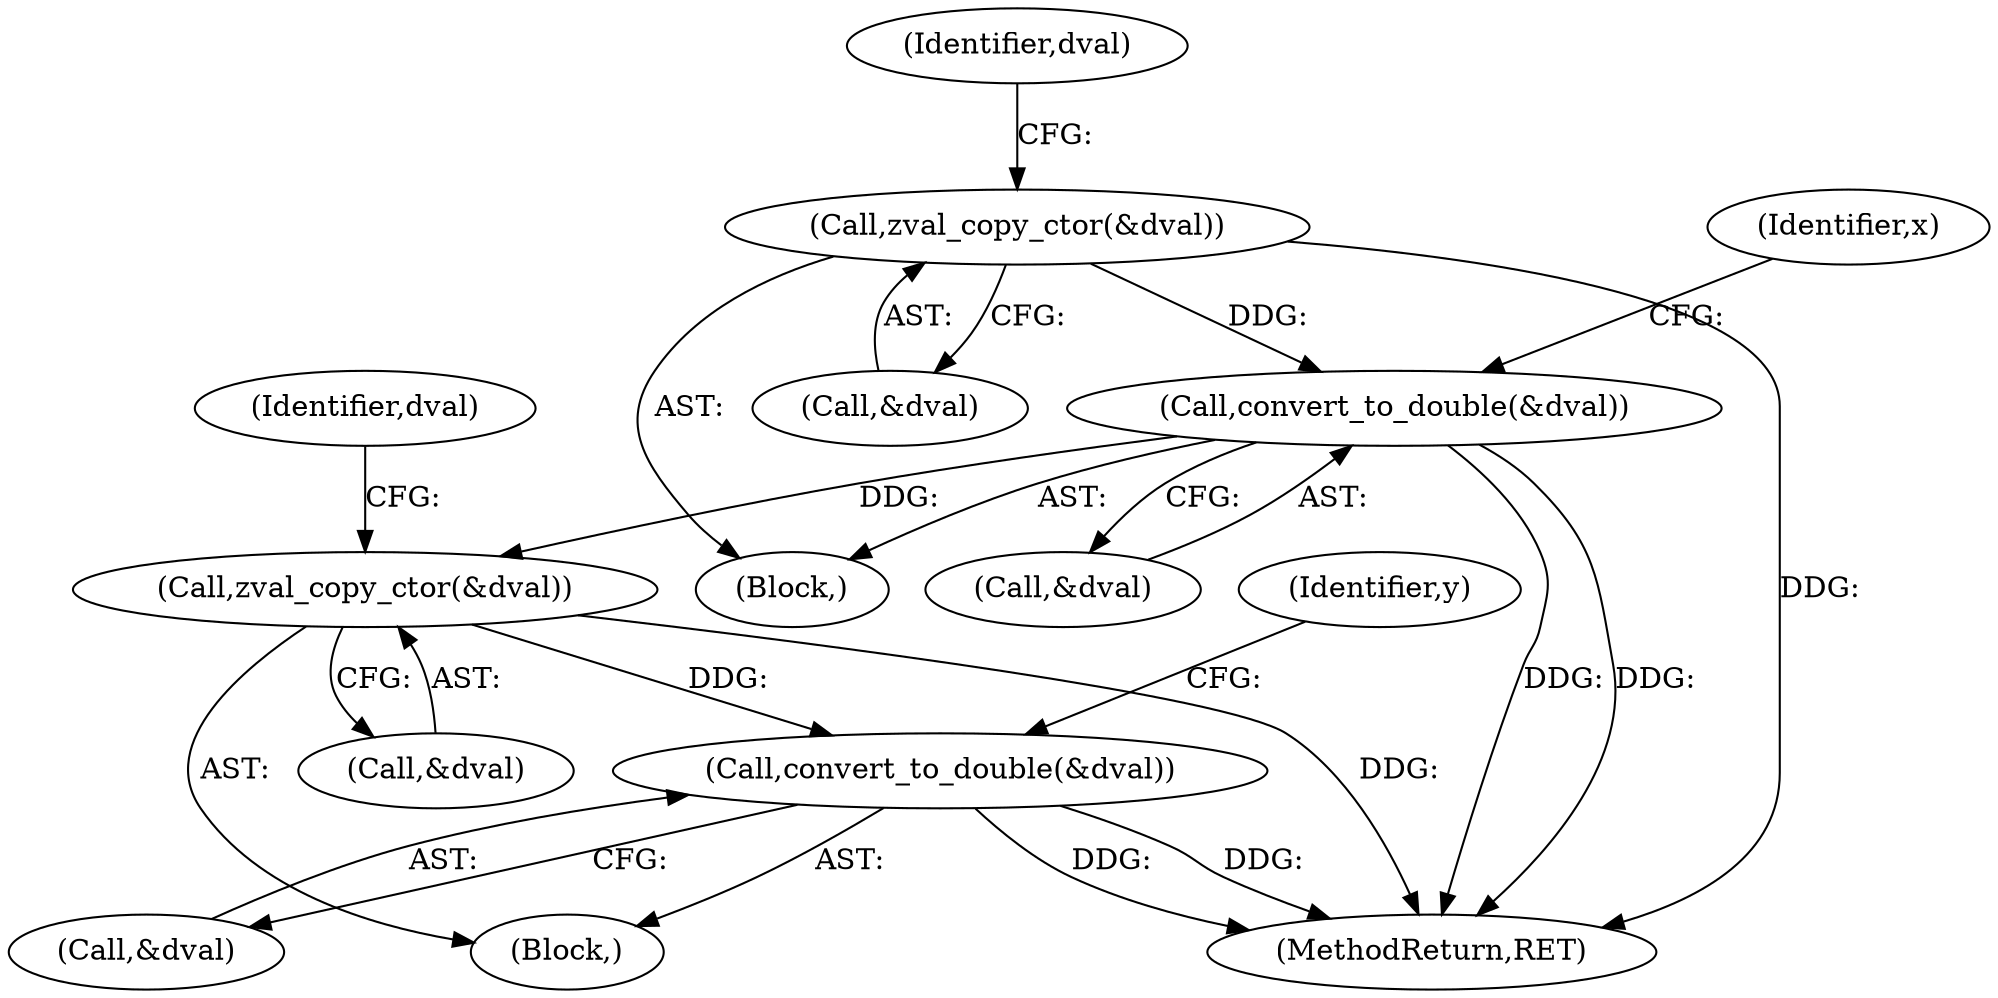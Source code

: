 digraph "0_php-src_2938329ce19cb8c4197dec146c3ec887c6f61d01_3@API" {
"1000156" [label="(Call,zval_copy_ctor(&dval))"];
"1000159" [label="(Call,convert_to_double(&dval))"];
"1000201" [label="(Call,zval_copy_ctor(&dval))"];
"1000204" [label="(Call,convert_to_double(&dval))"];
"1000208" [label="(Identifier,y)"];
"1000156" [label="(Call,zval_copy_ctor(&dval))"];
"1000201" [label="(Call,zval_copy_ctor(&dval))"];
"1000206" [label="(Identifier,dval)"];
"1000194" [label="(Block,)"];
"1000159" [label="(Call,convert_to_double(&dval))"];
"1000202" [label="(Call,&dval)"];
"1000205" [label="(Call,&dval)"];
"1000160" [label="(Call,&dval)"];
"1000149" [label="(Block,)"];
"1000309" [label="(MethodReturn,RET)"];
"1000161" [label="(Identifier,dval)"];
"1000204" [label="(Call,convert_to_double(&dval))"];
"1000163" [label="(Identifier,x)"];
"1000157" [label="(Call,&dval)"];
"1000156" -> "1000149"  [label="AST: "];
"1000156" -> "1000157"  [label="CFG: "];
"1000157" -> "1000156"  [label="AST: "];
"1000161" -> "1000156"  [label="CFG: "];
"1000156" -> "1000309"  [label="DDG: "];
"1000156" -> "1000159"  [label="DDG: "];
"1000159" -> "1000149"  [label="AST: "];
"1000159" -> "1000160"  [label="CFG: "];
"1000160" -> "1000159"  [label="AST: "];
"1000163" -> "1000159"  [label="CFG: "];
"1000159" -> "1000309"  [label="DDG: "];
"1000159" -> "1000309"  [label="DDG: "];
"1000159" -> "1000201"  [label="DDG: "];
"1000201" -> "1000194"  [label="AST: "];
"1000201" -> "1000202"  [label="CFG: "];
"1000202" -> "1000201"  [label="AST: "];
"1000206" -> "1000201"  [label="CFG: "];
"1000201" -> "1000309"  [label="DDG: "];
"1000201" -> "1000204"  [label="DDG: "];
"1000204" -> "1000194"  [label="AST: "];
"1000204" -> "1000205"  [label="CFG: "];
"1000205" -> "1000204"  [label="AST: "];
"1000208" -> "1000204"  [label="CFG: "];
"1000204" -> "1000309"  [label="DDG: "];
"1000204" -> "1000309"  [label="DDG: "];
}
